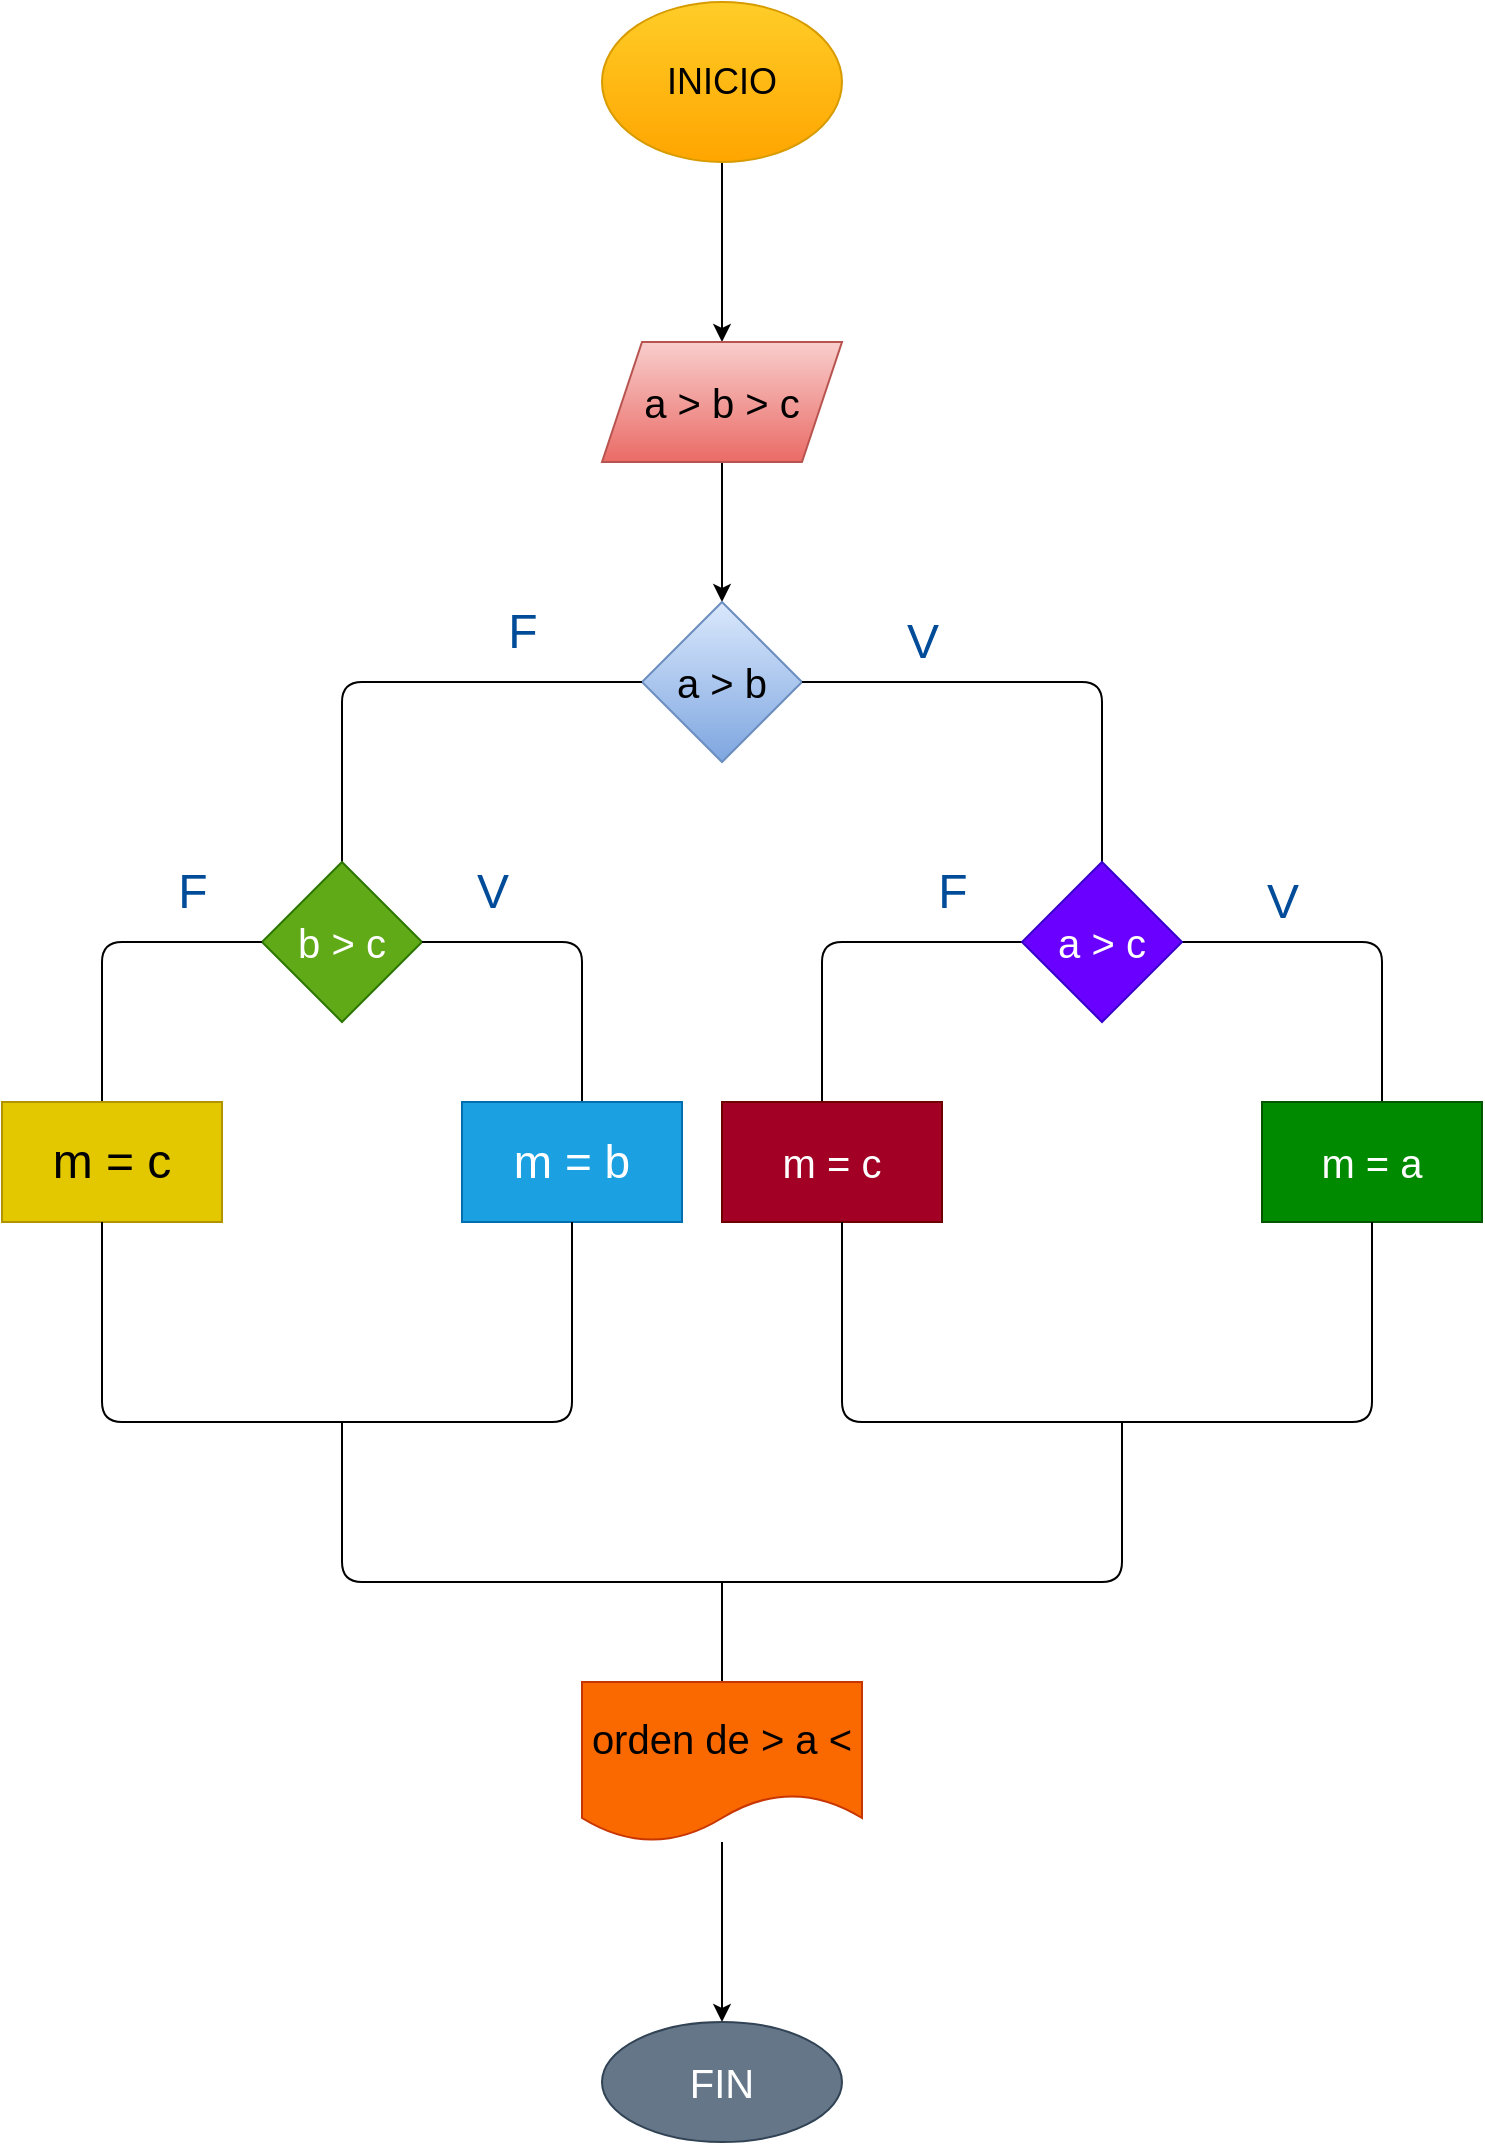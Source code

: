 <mxfile>
    <diagram id="gG1tFYC4mso7gki4lZpl" name="Página-1">
        <mxGraphModel dx="1204" dy="790" grid="1" gridSize="10" guides="1" tooltips="1" connect="1" arrows="1" fold="1" page="1" pageScale="1" pageWidth="827" pageHeight="1169" math="0" shadow="0">
            <root>
                <mxCell id="0"/>
                <mxCell id="1" parent="0"/>
                <mxCell id="4" value="" style="edgeStyle=none;html=1;" edge="1" parent="1" source="2" target="3">
                    <mxGeometry relative="1" as="geometry"/>
                </mxCell>
                <mxCell id="2" value="&lt;font style=&quot;font-size: 18px&quot;&gt;INICIO&lt;/font&gt;" style="ellipse;whiteSpace=wrap;html=1;fillColor=#ffcd28;strokeColor=#d79b00;gradientColor=#ffa500;" vertex="1" parent="1">
                    <mxGeometry x="330" y="10" width="120" height="80" as="geometry"/>
                </mxCell>
                <mxCell id="6" value="" style="edgeStyle=none;html=1;" edge="1" parent="1" source="3" target="5">
                    <mxGeometry relative="1" as="geometry"/>
                </mxCell>
                <mxCell id="3" value="&lt;font style=&quot;font-size: 20px&quot;&gt;a &amp;gt; b &amp;gt; c&lt;/font&gt;" style="shape=parallelogram;perimeter=parallelogramPerimeter;whiteSpace=wrap;html=1;fixedSize=1;fillColor=#f8cecc;gradientColor=#ea6b66;strokeColor=#b85450;" vertex="1" parent="1">
                    <mxGeometry x="330" y="180" width="120" height="60" as="geometry"/>
                </mxCell>
                <mxCell id="5" value="&lt;font style=&quot;font-size: 20px&quot;&gt;a &amp;gt; b&lt;/font&gt;" style="rhombus;whiteSpace=wrap;html=1;fillColor=#dae8fc;gradientColor=#7ea6e0;strokeColor=#6c8ebf;" vertex="1" parent="1">
                    <mxGeometry x="350" y="310" width="80" height="80" as="geometry"/>
                </mxCell>
                <mxCell id="7" value="" style="endArrow=none;html=1;exitX=0.5;exitY=0;exitDx=0;exitDy=0;" edge="1" parent="1" source="9">
                    <mxGeometry width="50" height="50" relative="1" as="geometry">
                        <mxPoint x="200" y="430" as="sourcePoint"/>
                        <mxPoint x="350" y="350" as="targetPoint"/>
                        <Array as="points">
                            <mxPoint x="200" y="350"/>
                        </Array>
                    </mxGeometry>
                </mxCell>
                <mxCell id="8" value="" style="endArrow=none;html=1;" edge="1" parent="1">
                    <mxGeometry width="50" height="50" relative="1" as="geometry">
                        <mxPoint x="430" y="350" as="sourcePoint"/>
                        <mxPoint x="580" y="440" as="targetPoint"/>
                        <Array as="points">
                            <mxPoint x="580" y="350"/>
                        </Array>
                    </mxGeometry>
                </mxCell>
                <mxCell id="9" value="b &amp;gt; c" style="rhombus;whiteSpace=wrap;html=1;fontSize=20;fillColor=#60a917;fontColor=#ffffff;strokeColor=#2D7600;" vertex="1" parent="1">
                    <mxGeometry x="160" y="440" width="80" height="80" as="geometry"/>
                </mxCell>
                <mxCell id="11" value="" style="endArrow=none;html=1;fontSize=20;" edge="1" parent="1">
                    <mxGeometry width="50" height="50" relative="1" as="geometry">
                        <mxPoint x="80" y="560" as="sourcePoint"/>
                        <mxPoint x="160" y="480" as="targetPoint"/>
                        <Array as="points">
                            <mxPoint x="80" y="480"/>
                        </Array>
                    </mxGeometry>
                </mxCell>
                <mxCell id="12" value="" style="endArrow=none;html=1;fontSize=20;" edge="1" parent="1">
                    <mxGeometry width="50" height="50" relative="1" as="geometry">
                        <mxPoint x="240" y="480" as="sourcePoint"/>
                        <mxPoint x="320" y="560" as="targetPoint"/>
                        <Array as="points">
                            <mxPoint x="320" y="480"/>
                        </Array>
                    </mxGeometry>
                </mxCell>
                <mxCell id="13" value="" style="endArrow=none;html=1;fontSize=20;" edge="1" parent="1">
                    <mxGeometry width="50" height="50" relative="1" as="geometry">
                        <mxPoint x="440" y="560" as="sourcePoint"/>
                        <mxPoint x="540" y="480" as="targetPoint"/>
                        <Array as="points">
                            <mxPoint x="440" y="480"/>
                        </Array>
                    </mxGeometry>
                </mxCell>
                <mxCell id="14" value="" style="endArrow=none;html=1;fontSize=20;startArrow=none;" edge="1" parent="1" source="10">
                    <mxGeometry width="50" height="50" relative="1" as="geometry">
                        <mxPoint x="580" y="480" as="sourcePoint"/>
                        <mxPoint x="720" y="560" as="targetPoint"/>
                        <Array as="points">
                            <mxPoint x="720" y="480"/>
                        </Array>
                    </mxGeometry>
                </mxCell>
                <mxCell id="10" value="a &amp;gt; c" style="rhombus;whiteSpace=wrap;html=1;fontSize=20;fillColor=#6a00ff;fontColor=#ffffff;strokeColor=#3700CC;" vertex="1" parent="1">
                    <mxGeometry x="540" y="440" width="80" height="80" as="geometry"/>
                </mxCell>
                <mxCell id="16" value="m = a" style="rounded=0;whiteSpace=wrap;html=1;fontSize=20;fillColor=#008a00;fontColor=#ffffff;strokeColor=#005700;" vertex="1" parent="1">
                    <mxGeometry x="660" y="560" width="110" height="60" as="geometry"/>
                </mxCell>
                <mxCell id="17" value="m = c" style="rounded=0;whiteSpace=wrap;html=1;fontSize=20;fillColor=#a20025;fontColor=#ffffff;strokeColor=#6F0000;" vertex="1" parent="1">
                    <mxGeometry x="390" y="560" width="110" height="60" as="geometry"/>
                </mxCell>
                <mxCell id="18" value="&lt;font style=&quot;font-size: 24px&quot;&gt;m = c&lt;/font&gt;" style="rounded=0;whiteSpace=wrap;html=1;fontSize=20;fillColor=#e3c800;fontColor=#000000;strokeColor=#B09500;" vertex="1" parent="1">
                    <mxGeometry x="30" y="560" width="110" height="60" as="geometry"/>
                </mxCell>
                <mxCell id="19" value="&lt;font style=&quot;font-size: 23px&quot;&gt;m = b&lt;/font&gt;" style="rounded=0;whiteSpace=wrap;html=1;fontSize=20;fillColor=#1ba1e2;fontColor=#ffffff;strokeColor=#006EAF;" vertex="1" parent="1">
                    <mxGeometry x="260" y="560" width="110" height="60" as="geometry"/>
                </mxCell>
                <mxCell id="20" value="" style="endArrow=none;html=1;fontSize=20;entryX=0.5;entryY=1;entryDx=0;entryDy=0;" edge="1" parent="1" target="19">
                    <mxGeometry width="50" height="50" relative="1" as="geometry">
                        <mxPoint x="80" y="620" as="sourcePoint"/>
                        <mxPoint x="130" y="570" as="targetPoint"/>
                        <Array as="points">
                            <mxPoint x="80" y="720"/>
                            <mxPoint x="200" y="720"/>
                            <mxPoint x="315" y="720"/>
                        </Array>
                    </mxGeometry>
                </mxCell>
                <mxCell id="21" value="" style="endArrow=none;html=1;fontSize=20;entryX=0.5;entryY=1;entryDx=0;entryDy=0;" edge="1" parent="1" target="16">
                    <mxGeometry width="50" height="50" relative="1" as="geometry">
                        <mxPoint x="450" y="620" as="sourcePoint"/>
                        <mxPoint x="500" y="570" as="targetPoint"/>
                        <Array as="points">
                            <mxPoint x="450" y="720"/>
                            <mxPoint x="580" y="720"/>
                            <mxPoint x="715" y="720"/>
                        </Array>
                    </mxGeometry>
                </mxCell>
                <mxCell id="22" value="" style="endArrow=none;html=1;fontSize=20;" edge="1" parent="1">
                    <mxGeometry width="50" height="50" relative="1" as="geometry">
                        <mxPoint x="200" y="720" as="sourcePoint"/>
                        <mxPoint x="590" y="720" as="targetPoint"/>
                        <Array as="points">
                            <mxPoint x="200" y="800"/>
                            <mxPoint x="400" y="800"/>
                            <mxPoint x="590" y="800"/>
                        </Array>
                    </mxGeometry>
                </mxCell>
                <mxCell id="23" value="" style="endArrow=classic;html=1;fontSize=20;" edge="1" parent="1">
                    <mxGeometry width="50" height="50" relative="1" as="geometry">
                        <mxPoint x="390" y="800" as="sourcePoint"/>
                        <mxPoint x="390" y="860" as="targetPoint"/>
                    </mxGeometry>
                </mxCell>
                <mxCell id="26" value="" style="edgeStyle=none;html=1;fontSize=20;" edge="1" parent="1" source="24" target="25">
                    <mxGeometry relative="1" as="geometry"/>
                </mxCell>
                <mxCell id="24" value="orden de &amp;gt; a &amp;lt;" style="shape=document;whiteSpace=wrap;html=1;boundedLbl=1;fontSize=20;fillColor=#fa6800;fontColor=#000000;strokeColor=#C73500;" vertex="1" parent="1">
                    <mxGeometry x="320" y="850" width="140" height="80" as="geometry"/>
                </mxCell>
                <mxCell id="25" value="FIN" style="ellipse;whiteSpace=wrap;html=1;fontSize=20;fillColor=#647687;fontColor=#ffffff;strokeColor=#314354;" vertex="1" parent="1">
                    <mxGeometry x="330" y="1020" width="120" height="60" as="geometry"/>
                </mxCell>
                <mxCell id="27" value="&lt;font color=&quot;#004c99&quot;&gt;V&lt;/font&gt;" style="text;html=1;resizable=0;autosize=1;align=center;verticalAlign=middle;points=[];fillColor=none;strokeColor=none;rounded=0;fontSize=24;" vertex="1" parent="1">
                    <mxGeometry x="475" y="315" width="30" height="30" as="geometry"/>
                </mxCell>
                <mxCell id="28" value="F" style="text;html=1;resizable=0;autosize=1;align=center;verticalAlign=middle;points=[];fillColor=none;strokeColor=none;rounded=0;fontSize=24;fontColor=#004C99;" vertex="1" parent="1">
                    <mxGeometry x="275" y="310" width="30" height="30" as="geometry"/>
                </mxCell>
                <mxCell id="30" value="V" style="text;html=1;resizable=0;autosize=1;align=center;verticalAlign=middle;points=[];fillColor=none;strokeColor=none;rounded=0;fontSize=24;fontColor=#004C99;" vertex="1" parent="1">
                    <mxGeometry x="655" y="445" width="30" height="30" as="geometry"/>
                </mxCell>
                <mxCell id="31" value="F" style="text;html=1;resizable=0;autosize=1;align=center;verticalAlign=middle;points=[];fillColor=none;strokeColor=none;rounded=0;fontSize=24;fontColor=#004C99;" vertex="1" parent="1">
                    <mxGeometry x="490" y="440" width="30" height="30" as="geometry"/>
                </mxCell>
                <mxCell id="32" value="V" style="text;html=1;resizable=0;autosize=1;align=center;verticalAlign=middle;points=[];fillColor=none;strokeColor=none;rounded=0;fontSize=24;fontColor=#004C99;" vertex="1" parent="1">
                    <mxGeometry x="260" y="440" width="30" height="30" as="geometry"/>
                </mxCell>
                <mxCell id="33" value="F" style="text;html=1;resizable=0;autosize=1;align=center;verticalAlign=middle;points=[];fillColor=none;strokeColor=none;rounded=0;fontSize=24;fontColor=#004C99;" vertex="1" parent="1">
                    <mxGeometry x="110" y="440" width="30" height="30" as="geometry"/>
                </mxCell>
            </root>
        </mxGraphModel>
    </diagram>
</mxfile>